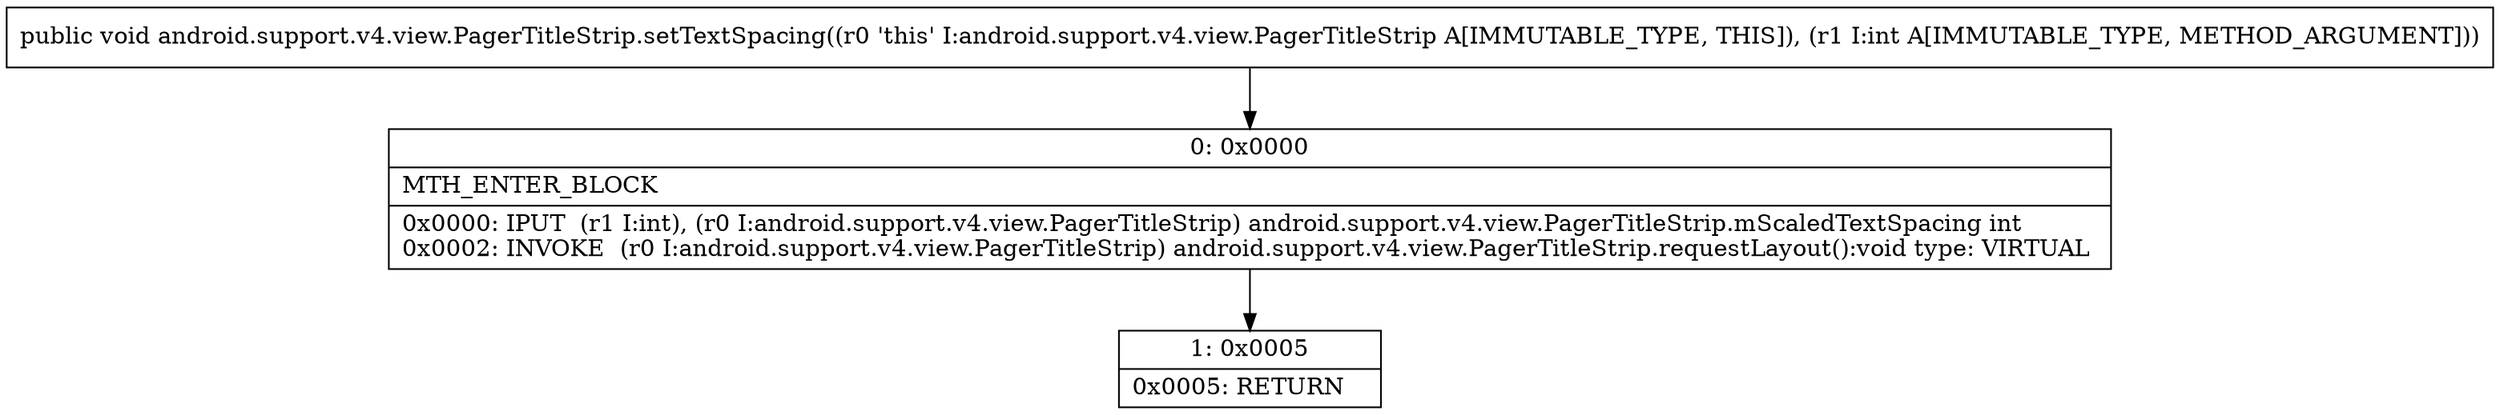 digraph "CFG forandroid.support.v4.view.PagerTitleStrip.setTextSpacing(I)V" {
Node_0 [shape=record,label="{0\:\ 0x0000|MTH_ENTER_BLOCK\l|0x0000: IPUT  (r1 I:int), (r0 I:android.support.v4.view.PagerTitleStrip) android.support.v4.view.PagerTitleStrip.mScaledTextSpacing int \l0x0002: INVOKE  (r0 I:android.support.v4.view.PagerTitleStrip) android.support.v4.view.PagerTitleStrip.requestLayout():void type: VIRTUAL \l}"];
Node_1 [shape=record,label="{1\:\ 0x0005|0x0005: RETURN   \l}"];
MethodNode[shape=record,label="{public void android.support.v4.view.PagerTitleStrip.setTextSpacing((r0 'this' I:android.support.v4.view.PagerTitleStrip A[IMMUTABLE_TYPE, THIS]), (r1 I:int A[IMMUTABLE_TYPE, METHOD_ARGUMENT])) }"];
MethodNode -> Node_0;
Node_0 -> Node_1;
}


